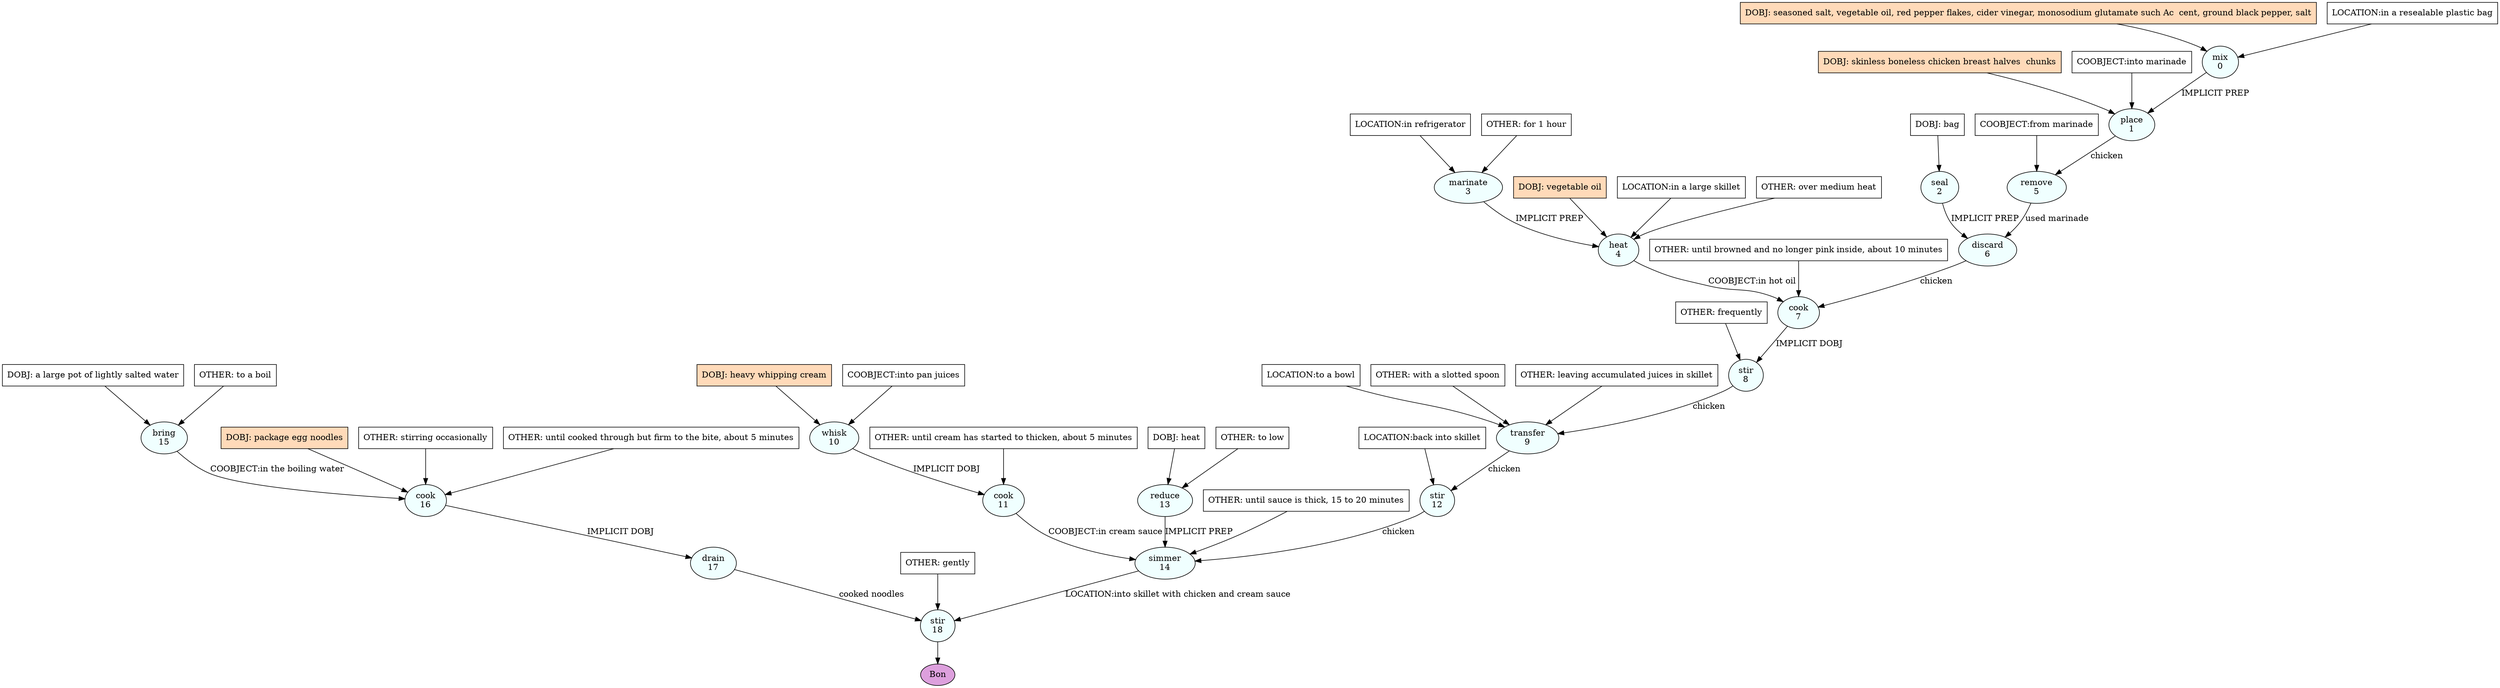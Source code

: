 digraph recipe {
E0[label="mix
0", shape=oval, style=filled, fillcolor=azure]
E1[label="place
1", shape=oval, style=filled, fillcolor=azure]
E2[label="seal
2", shape=oval, style=filled, fillcolor=azure]
E3[label="marinate
3", shape=oval, style=filled, fillcolor=azure]
E4[label="heat
4", shape=oval, style=filled, fillcolor=azure]
E5[label="remove
5", shape=oval, style=filled, fillcolor=azure]
E6[label="discard
6", shape=oval, style=filled, fillcolor=azure]
E7[label="cook
7", shape=oval, style=filled, fillcolor=azure]
E8[label="stir
8", shape=oval, style=filled, fillcolor=azure]
E9[label="transfer
9", shape=oval, style=filled, fillcolor=azure]
E10[label="whisk
10", shape=oval, style=filled, fillcolor=azure]
E11[label="cook
11", shape=oval, style=filled, fillcolor=azure]
E12[label="stir
12", shape=oval, style=filled, fillcolor=azure]
E13[label="reduce
13", shape=oval, style=filled, fillcolor=azure]
E14[label="simmer
14", shape=oval, style=filled, fillcolor=azure]
E15[label="bring
15", shape=oval, style=filled, fillcolor=azure]
E16[label="cook
16", shape=oval, style=filled, fillcolor=azure]
E17[label="drain
17", shape=oval, style=filled, fillcolor=azure]
E18[label="stir
18", shape=oval, style=filled, fillcolor=azure]
D15[label="DOBJ: a large pot of lightly salted water", shape=box, style=filled, fillcolor=white]
D15 -> E15
O15_0[label="OTHER: to a boil", shape=box, style=filled, fillcolor=white]
O15_0 -> E15
D13[label="DOBJ: heat", shape=box, style=filled, fillcolor=white]
D13 -> E13
O13_0[label="OTHER: to low", shape=box, style=filled, fillcolor=white]
O13_0 -> E13
D2[label="DOBJ: bag", shape=box, style=filled, fillcolor=white]
D2 -> E2
D10[label="DOBJ: heavy whipping cream", shape=box, style=filled, fillcolor=peachpuff]
D10 -> E10
P10_0[label="COOBJECT:into pan juices", shape=box, style=filled, fillcolor=white]
P10_0 -> E10
D0[label="DOBJ: seasoned salt, vegetable oil, red pepper flakes, cider vinegar, monosodium glutamate such Ac  cent, ground black pepper, salt", shape=box, style=filled, fillcolor=peachpuff]
D0 -> E0
P0_0[label="LOCATION:in a resealable plastic bag", shape=box, style=filled, fillcolor=white]
P0_0 -> E0
P3_0[label="LOCATION:in refrigerator", shape=box, style=filled, fillcolor=white]
P3_0 -> E3
O3_0[label="OTHER: for 1 hour", shape=box, style=filled, fillcolor=white]
O3_0 -> E3
D1_ing[label="DOBJ: skinless boneless chicken breast halves  chunks", shape=box, style=filled, fillcolor=peachpuff]
D1_ing -> E1
E0 -> E1 [label="IMPLICIT PREP"]
P1_1_0[label="COOBJECT:into marinade", shape=box, style=filled, fillcolor=white]
P1_1_0 -> E1
D4_ing[label="DOBJ: vegetable oil", shape=box, style=filled, fillcolor=peachpuff]
D4_ing -> E4
E3 -> E4 [label="IMPLICIT PREP"]
P4_1_0[label="LOCATION:in a large skillet", shape=box, style=filled, fillcolor=white]
P4_1_0 -> E4
O4_0_0[label="OTHER: over medium heat", shape=box, style=filled, fillcolor=white]
O4_0_0 -> E4
E1 -> E5 [label="chicken"]
P5_0_0[label="COOBJECT:from marinade", shape=box, style=filled, fillcolor=white]
P5_0_0 -> E5
E5 -> E6 [label="used marinade"]
E2 -> E6 [label="IMPLICIT PREP"]
E6 -> E7 [label="chicken"]
E4 -> E7 [label="COOBJECT:in hot oil"]
O7_0_0[label="OTHER: until browned and no longer pink inside, about 10 minutes", shape=box, style=filled, fillcolor=white]
O7_0_0 -> E7
E7 -> E8 [label="IMPLICIT DOBJ"]
O8_0_0[label="OTHER: frequently", shape=box, style=filled, fillcolor=white]
O8_0_0 -> E8
E8 -> E9 [label="chicken"]
P9_0_0[label="LOCATION:to a bowl", shape=box, style=filled, fillcolor=white]
P9_0_0 -> E9
O9_0_0[label="OTHER: with a slotted spoon", shape=box, style=filled, fillcolor=white]
O9_0_0 -> E9
O9_1_0[label="OTHER: leaving accumulated juices in skillet", shape=box, style=filled, fillcolor=white]
O9_1_0 -> E9
E10 -> E11 [label="IMPLICIT DOBJ"]
O11_0_0[label="OTHER: until cream has started to thicken, about 5 minutes", shape=box, style=filled, fillcolor=white]
O11_0_0 -> E11
E9 -> E12 [label="chicken"]
P12_0_0[label="LOCATION:back into skillet", shape=box, style=filled, fillcolor=white]
P12_0_0 -> E12
E12 -> E14 [label="chicken"]
E13 -> E14 [label="IMPLICIT PREP"]
E11 -> E14 [label="COOBJECT:in cream sauce"]
O14_0_0[label="OTHER: until sauce is thick, 15 to 20 minutes", shape=box, style=filled, fillcolor=white]
O14_0_0 -> E14
D16_ing[label="DOBJ: package egg noodles", shape=box, style=filled, fillcolor=peachpuff]
D16_ing -> E16
E15 -> E16 [label="COOBJECT:in the boiling water"]
O16_0_0[label="OTHER: stirring occasionally", shape=box, style=filled, fillcolor=white]
O16_0_0 -> E16
O16_1_0[label="OTHER: until cooked through but firm to the bite, about 5 minutes", shape=box, style=filled, fillcolor=white]
O16_1_0 -> E16
E16 -> E17 [label="IMPLICIT DOBJ"]
E17 -> E18 [label="cooked noodles"]
E14 -> E18 [label="LOCATION:into skillet with chicken and cream sauce"]
O18_0_0[label="OTHER: gently", shape=box, style=filled, fillcolor=white]
O18_0_0 -> E18
EOR[label="Bon", shape=oval, style=filled, fillcolor=plum]
E18 -> EOR
}
